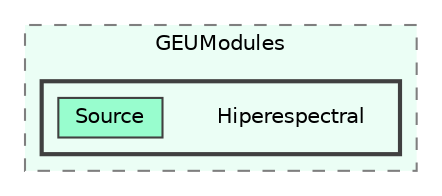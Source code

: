 digraph "C:/GEU/GEUModules/Hiperespectral"
{
 // LATEX_PDF_SIZE
  bgcolor="transparent";
  edge [fontname=Helvetica,fontsize=10,labelfontname=Helvetica,labelfontsize=10];
  node [fontname=Helvetica,fontsize=10,shape=box,height=0.2,width=0.4];
  compound=true
  subgraph clusterdir_70e1bd6aad29eaa9efcef7cf630be9eb {
    graph [ bgcolor="#ebfef5", pencolor="grey50", label="GEUModules", fontname=Helvetica,fontsize=10 style="filled,dashed", URL="dir_70e1bd6aad29eaa9efcef7cf630be9eb.html",tooltip=""]
  subgraph clusterdir_86b37628ca0b061e7a196be0ad48b8b4 {
    graph [ bgcolor="#ebfef5", pencolor="grey25", label="", fontname=Helvetica,fontsize=10 style="filled,bold", URL="dir_86b37628ca0b061e7a196be0ad48b8b4.html",tooltip=""]
    dir_86b37628ca0b061e7a196be0ad48b8b4 [shape=plaintext, label="Hiperespectral"];
  dir_b2362aae70a725ff0291881d3649a4ce [label="Source", fillcolor="#98fdce", color="grey25", style="filled", URL="dir_b2362aae70a725ff0291881d3649a4ce.html",tooltip=""];
  }
  }
}
